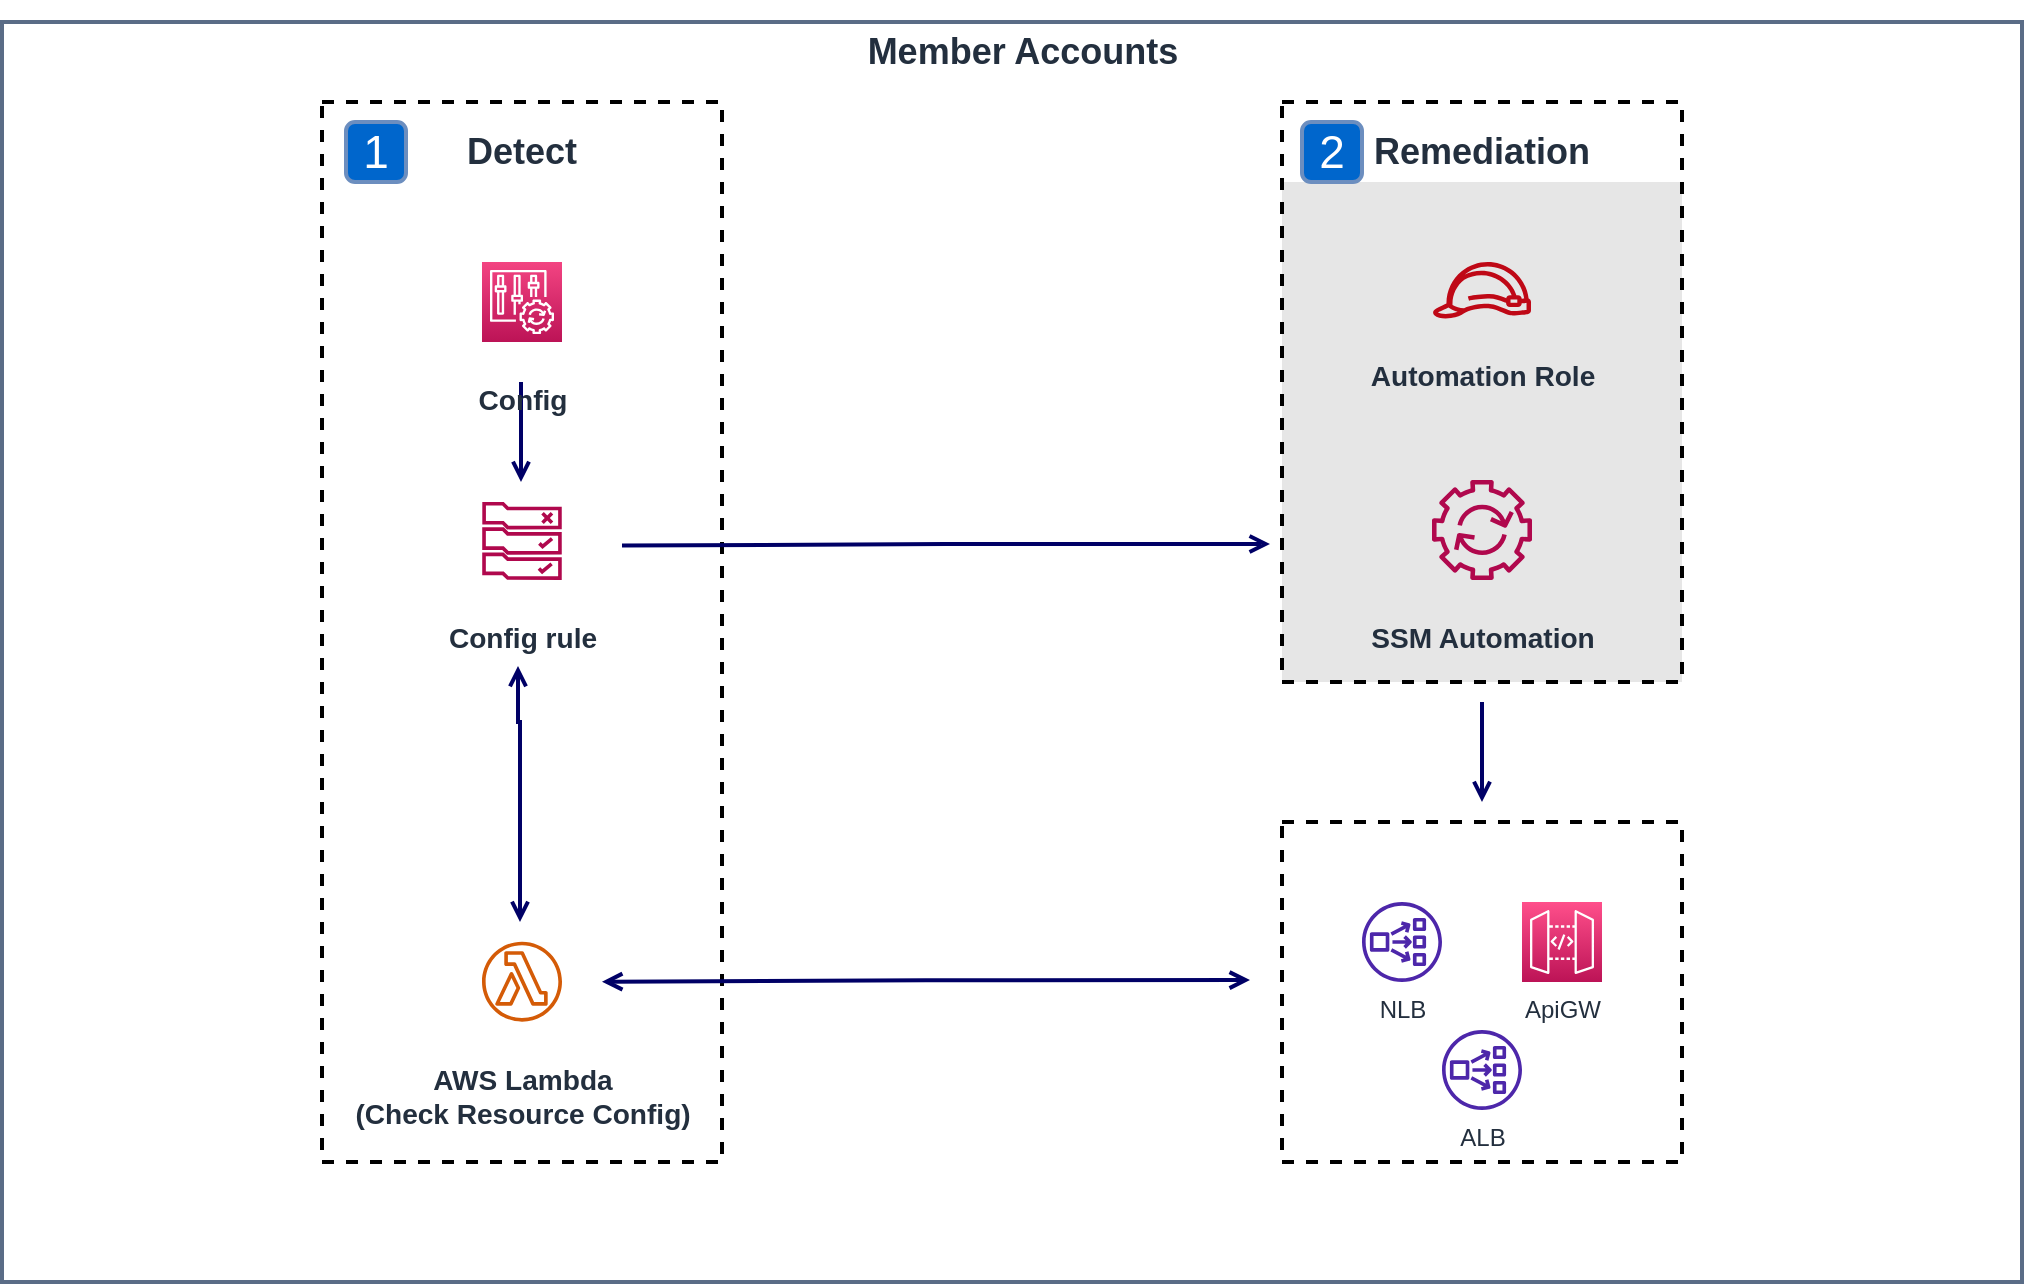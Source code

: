 <mxfile version="15.9.6" type="github">
  <diagram id="wK-yXuyg6ko_bYqxtgu8" name="Page-1">
    <mxGraphModel dx="2795" dy="1045" grid="1" gridSize="10" guides="1" tooltips="1" connect="1" arrows="1" fold="1" page="1" pageScale="1" pageWidth="827" pageHeight="1169" math="0" shadow="0">
      <root>
        <mxCell id="0" />
        <mxCell id="1" parent="0" />
        <mxCell id="b12nW1j8Qad7O9ZehorL-42" value="" style="fillColor=default;strokeColor=#5A6C86;verticalAlign=top;fontStyle=0;fontColor=default;strokeWidth=2;" vertex="1" parent="1">
          <mxGeometry x="-560" y="40" width="1010" height="630" as="geometry" />
        </mxCell>
        <mxCell id="b12nW1j8Qad7O9ZehorL-43" value="" style="rounded=0;whiteSpace=wrap;html=1;dashed=0;sketch=0;pointerEvents=1;fontFamily=Helvetica;fontSize=12;fontColor=#232F3E;fillColor=#E6E6E6;gradientColor=none;strokeColor=none;" vertex="1" parent="1">
          <mxGeometry x="80" y="120" width="200" height="250" as="geometry" />
        </mxCell>
        <mxCell id="b12nW1j8Qad7O9ZehorL-44" value="" style="rounded=0;whiteSpace=wrap;html=1;strokeWidth=2;fillColor=none;dashed=1;" vertex="1" parent="1">
          <mxGeometry x="-400" y="80" width="200" height="530" as="geometry" />
        </mxCell>
        <mxCell id="b12nW1j8Qad7O9ZehorL-45" value="" style="rounded=0;whiteSpace=wrap;html=1;strokeWidth=2;fillColor=none;dashed=1;" vertex="1" parent="1">
          <mxGeometry x="80" y="440" width="200" height="170" as="geometry" />
        </mxCell>
        <mxCell id="b12nW1j8Qad7O9ZehorL-46" value="&lt;font color=&quot;#ffffff&quot; style=&quot;font-size: 23px&quot;&gt;1&lt;/font&gt;" style="rounded=1;whiteSpace=wrap;html=1;strokeWidth=2;fillColor=#0066CC;gradientColor=none;strokeColor=#6c8ebf;aspect=fixed;" vertex="1" parent="1">
          <mxGeometry x="-388" y="90" width="30" height="30" as="geometry" />
        </mxCell>
        <mxCell id="b12nW1j8Qad7O9ZehorL-48" value="" style="rounded=0;whiteSpace=wrap;html=1;strokeWidth=2;fillColor=none;dashed=1;" vertex="1" parent="1">
          <mxGeometry x="80" y="80" width="200" height="290" as="geometry" />
        </mxCell>
        <mxCell id="b12nW1j8Qad7O9ZehorL-53" value="&lt;font color=&quot;#ffffff&quot; style=&quot;font-size: 23px&quot;&gt;2&lt;/font&gt;" style="rounded=1;whiteSpace=wrap;html=1;strokeWidth=2;fillColor=#0066CC;gradientColor=none;strokeColor=#6c8ebf;aspect=fixed;" vertex="1" parent="1">
          <mxGeometry x="90" y="90" width="30" height="30" as="geometry" />
        </mxCell>
        <mxCell id="b12nW1j8Qad7O9ZehorL-54" value="&lt;h2&gt;Detect&lt;/h2&gt;" style="text;html=1;strokeColor=none;fillColor=none;align=center;verticalAlign=middle;whiteSpace=wrap;rounded=0;dashed=0;sketch=0;pointerEvents=1;fontFamily=Helvetica;fontSize=12;fontColor=#232F3E;" vertex="1" parent="1">
          <mxGeometry x="-330" y="90" width="60" height="30" as="geometry" />
        </mxCell>
        <mxCell id="b12nW1j8Qad7O9ZehorL-56" value="&lt;h2&gt;Remediation&lt;/h2&gt;" style="text;html=1;strokeColor=none;fillColor=none;align=center;verticalAlign=middle;whiteSpace=wrap;rounded=0;dashed=0;sketch=0;pointerEvents=1;fontFamily=Helvetica;fontSize=12;fontColor=#232F3E;" vertex="1" parent="1">
          <mxGeometry x="150" y="90" width="60" height="30" as="geometry" />
        </mxCell>
        <mxCell id="b12nW1j8Qad7O9ZehorL-58" value="&lt;h3&gt;AWS Lambda&lt;br&gt;(Check Resource Config)&lt;/h3&gt;&lt;h3&gt;&lt;br&gt;&lt;/h3&gt;&lt;div&gt;&lt;br&gt;&lt;/div&gt;" style="sketch=0;outlineConnect=0;fontColor=#232F3E;gradientColor=none;fillColor=#D45B07;strokeColor=none;dashed=0;verticalLabelPosition=bottom;verticalAlign=top;align=center;html=1;fontSize=12;fontStyle=0;aspect=fixed;pointerEvents=1;shape=mxgraph.aws4.lambda_function;fontFamily=Helvetica;" vertex="1" parent="1">
          <mxGeometry x="-320" y="499.82" width="40" height="40" as="geometry" />
        </mxCell>
        <mxCell id="b12nW1j8Qad7O9ZehorL-62" value="&lt;h3&gt;Automation Role&lt;/h3&gt;" style="sketch=0;outlineConnect=0;fontColor=#232F3E;gradientColor=none;fillColor=#BF0816;strokeColor=none;dashed=0;verticalLabelPosition=bottom;verticalAlign=top;align=center;html=1;fontSize=12;fontStyle=0;aspect=fixed;pointerEvents=1;shape=mxgraph.aws4.role;rounded=0;fontFamily=Helvetica;" vertex="1" parent="1">
          <mxGeometry x="155" y="160.0" width="50" height="28.2" as="geometry" />
        </mxCell>
        <mxCell id="b12nW1j8Qad7O9ZehorL-63" value="&lt;h3&gt;SSM Automation&lt;/h3&gt;" style="sketch=0;outlineConnect=0;fontColor=#232F3E;gradientColor=none;fillColor=#B0084D;strokeColor=none;dashed=0;verticalLabelPosition=bottom;verticalAlign=top;align=center;html=1;fontSize=12;fontStyle=0;aspect=fixed;pointerEvents=1;shape=mxgraph.aws4.automation;rounded=0;fontFamily=Helvetica;" vertex="1" parent="1">
          <mxGeometry x="155" y="268.97" width="50" height="50" as="geometry" />
        </mxCell>
        <mxCell id="b12nW1j8Qad7O9ZehorL-67" value="" style="edgeStyle=orthogonalEdgeStyle;html=1;endArrow=open;elbow=vertical;startArrow=open;startFill=0;strokeColor=#000066;rounded=0;fontFamily=Helvetica;fontSize=12;fontColor=#232F3E;strokeWidth=2;endSize=6;endFill=0;" edge="1" parent="1">
          <mxGeometry width="100" relative="1" as="geometry">
            <mxPoint x="-302" y="362" as="sourcePoint" />
            <mxPoint x="-301" y="490" as="targetPoint" />
            <Array as="points">
              <mxPoint x="-302" y="390" />
              <mxPoint x="-301" y="390" />
            </Array>
          </mxGeometry>
        </mxCell>
        <mxCell id="b12nW1j8Qad7O9ZehorL-68" value="" style="edgeStyle=orthogonalEdgeStyle;html=1;endArrow=none;elbow=vertical;startArrow=open;startFill=0;strokeColor=#000066;rounded=0;fontFamily=Helvetica;fontSize=12;fontColor=#232F3E;strokeWidth=2;endSize=6;" edge="1" parent="1">
          <mxGeometry width="100" relative="1" as="geometry">
            <mxPoint x="-300.5" y="270" as="sourcePoint" />
            <mxPoint x="-300.5" y="220" as="targetPoint" />
          </mxGeometry>
        </mxCell>
        <mxCell id="b12nW1j8Qad7O9ZehorL-69" value="" style="edgeStyle=orthogonalEdgeStyle;html=1;endArrow=none;elbow=vertical;startArrow=open;startFill=0;strokeColor=#000066;rounded=0;fontFamily=Helvetica;fontSize=12;fontColor=#232F3E;strokeWidth=2;endSize=6;" edge="1" parent="1">
          <mxGeometry width="100" relative="1" as="geometry">
            <mxPoint x="74" y="301" as="sourcePoint" />
            <mxPoint x="-250" y="301.79" as="targetPoint" />
            <Array as="points">
              <mxPoint x="-88" y="301" />
              <mxPoint x="-88" y="302" />
            </Array>
          </mxGeometry>
        </mxCell>
        <mxCell id="b12nW1j8Qad7O9ZehorL-76" value="&lt;h2&gt;Member Accounts&lt;/h2&gt;" style="text;html=1;strokeColor=none;fillColor=none;align=center;verticalAlign=middle;whiteSpace=wrap;rounded=0;dashed=0;sketch=0;pointerEvents=1;fontFamily=Helvetica;fontSize=12;fontColor=#232F3E;" vertex="1" parent="1">
          <mxGeometry x="-132.5" y="40" width="165" height="30" as="geometry" />
        </mxCell>
        <mxCell id="b12nW1j8Qad7O9ZehorL-78" value="&lt;h3&gt;Config&lt;/h3&gt;" style="sketch=0;points=[[0,0,0],[0.25,0,0],[0.5,0,0],[0.75,0,0],[1,0,0],[0,1,0],[0.25,1,0],[0.5,1,0],[0.75,1,0],[1,1,0],[0,0.25,0],[0,0.5,0],[0,0.75,0],[1,0.25,0],[1,0.5,0],[1,0.75,0]];points=[[0,0,0],[0.25,0,0],[0.5,0,0],[0.75,0,0],[1,0,0],[0,1,0],[0.25,1,0],[0.5,1,0],[0.75,1,0],[1,1,0],[0,0.25,0],[0,0.5,0],[0,0.75,0],[1,0.25,0],[1,0.5,0],[1,0.75,0]];outlineConnect=0;fontColor=#232F3E;gradientColor=#F34482;gradientDirection=north;fillColor=#BC1356;strokeColor=#ffffff;dashed=0;verticalLabelPosition=bottom;verticalAlign=top;align=center;html=1;fontSize=12;fontStyle=0;aspect=fixed;shape=mxgraph.aws4.resourceIcon;resIcon=mxgraph.aws4.config;" vertex="1" parent="1">
          <mxGeometry x="-320" y="160" width="40" height="40" as="geometry" />
        </mxCell>
        <mxCell id="b12nW1j8Qad7O9ZehorL-79" value="&lt;h3&gt;Config rule&lt;/h3&gt;" style="sketch=0;outlineConnect=0;fontColor=#232F3E;gradientColor=none;fillColor=#B0084D;strokeColor=none;dashed=0;verticalLabelPosition=bottom;verticalAlign=top;align=center;html=1;fontSize=12;fontStyle=0;aspect=fixed;pointerEvents=1;shape=mxgraph.aws4.rule_2;" vertex="1" parent="1">
          <mxGeometry x="-320" y="280" width="40" height="38.97" as="geometry" />
        </mxCell>
        <mxCell id="b12nW1j8Qad7O9ZehorL-80" value="ApiGW" style="sketch=0;points=[[0,0,0],[0.25,0,0],[0.5,0,0],[0.75,0,0],[1,0,0],[0,1,0],[0.25,1,0],[0.5,1,0],[0.75,1,0],[1,1,0],[0,0.25,0],[0,0.5,0],[0,0.75,0],[1,0.25,0],[1,0.5,0],[1,0.75,0]];outlineConnect=0;fontColor=#232F3E;gradientColor=#FF4F8B;gradientDirection=north;fillColor=#BC1356;strokeColor=#ffffff;dashed=0;verticalLabelPosition=bottom;verticalAlign=top;align=center;html=1;fontSize=12;fontStyle=0;aspect=fixed;shape=mxgraph.aws4.resourceIcon;resIcon=mxgraph.aws4.api_gateway;" vertex="1" parent="1">
          <mxGeometry x="200" y="480" width="40" height="40" as="geometry" />
        </mxCell>
        <mxCell id="b12nW1j8Qad7O9ZehorL-81" value="NLB" style="sketch=0;outlineConnect=0;fontColor=#232F3E;gradientColor=none;fillColor=#4D27AA;strokeColor=none;dashed=0;verticalLabelPosition=bottom;verticalAlign=top;align=center;html=1;fontSize=12;fontStyle=0;aspect=fixed;pointerEvents=1;shape=mxgraph.aws4.network_load_balancer;" vertex="1" parent="1">
          <mxGeometry x="120" y="480" width="40" height="40" as="geometry" />
        </mxCell>
        <mxCell id="b12nW1j8Qad7O9ZehorL-82" value="" style="edgeStyle=orthogonalEdgeStyle;html=1;endArrow=open;elbow=vertical;startArrow=open;startFill=0;strokeColor=#000066;rounded=0;fontFamily=Helvetica;fontSize=12;fontColor=#232F3E;strokeWidth=2;endSize=6;endFill=0;" edge="1" parent="1">
          <mxGeometry width="100" relative="1" as="geometry">
            <mxPoint x="64" y="519.05" as="sourcePoint" />
            <mxPoint x="-260" y="519.84" as="targetPoint" />
            <Array as="points">
              <mxPoint x="-98" y="519.05" />
              <mxPoint x="-98" y="520.05" />
            </Array>
          </mxGeometry>
        </mxCell>
        <mxCell id="b12nW1j8Qad7O9ZehorL-83" value="" style="edgeStyle=orthogonalEdgeStyle;html=1;endArrow=open;elbow=vertical;startArrow=none;startFill=0;strokeColor=#000066;rounded=0;fontFamily=Helvetica;fontSize=12;fontColor=#232F3E;strokeWidth=2;endSize=6;endFill=0;" edge="1" parent="1">
          <mxGeometry width="100" relative="1" as="geometry">
            <mxPoint x="179" y="381" as="sourcePoint" />
            <mxPoint x="180" y="430" as="targetPoint" />
            <Array as="points">
              <mxPoint x="180" y="381" />
            </Array>
          </mxGeometry>
        </mxCell>
        <mxCell id="b12nW1j8Qad7O9ZehorL-84" value="ALB" style="sketch=0;outlineConnect=0;fontColor=#232F3E;gradientColor=none;fillColor=#4D27AA;strokeColor=none;dashed=0;verticalLabelPosition=bottom;verticalAlign=top;align=center;html=1;fontSize=12;fontStyle=0;aspect=fixed;pointerEvents=1;shape=mxgraph.aws4.network_load_balancer;" vertex="1" parent="1">
          <mxGeometry x="160" y="544" width="40" height="40" as="geometry" />
        </mxCell>
      </root>
    </mxGraphModel>
  </diagram>
</mxfile>
